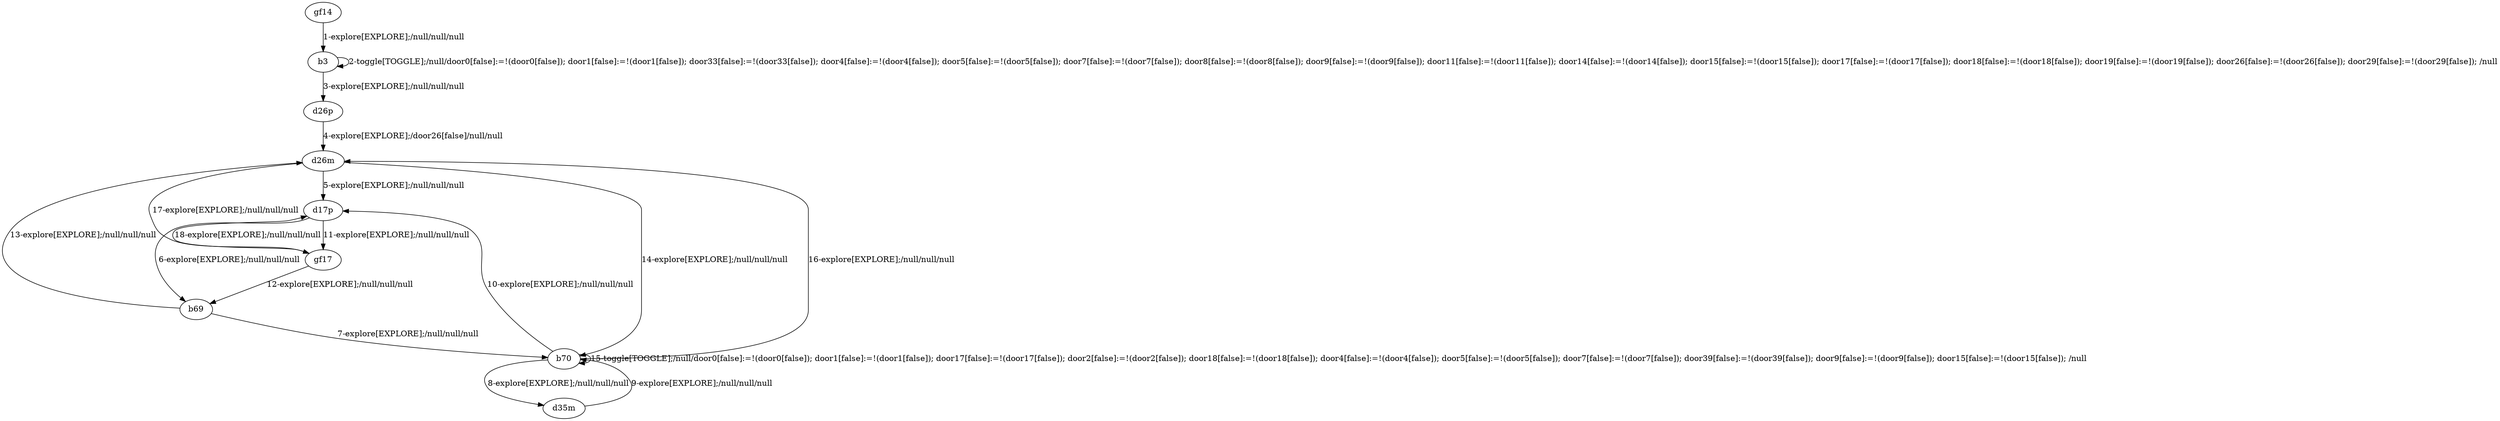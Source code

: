 # Total number of goals covered by this test: 1
# d35m --> b70

digraph g {
"gf14" -> "b3" [label = "1-explore[EXPLORE];/null/null/null"];
"b3" -> "b3" [label = "2-toggle[TOGGLE];/null/door0[false]:=!(door0[false]); door1[false]:=!(door1[false]); door33[false]:=!(door33[false]); door4[false]:=!(door4[false]); door5[false]:=!(door5[false]); door7[false]:=!(door7[false]); door8[false]:=!(door8[false]); door9[false]:=!(door9[false]); door11[false]:=!(door11[false]); door14[false]:=!(door14[false]); door15[false]:=!(door15[false]); door17[false]:=!(door17[false]); door18[false]:=!(door18[false]); door19[false]:=!(door19[false]); door26[false]:=!(door26[false]); door29[false]:=!(door29[false]); /null"];
"b3" -> "d26p" [label = "3-explore[EXPLORE];/null/null/null"];
"d26p" -> "d26m" [label = "4-explore[EXPLORE];/door26[false]/null/null"];
"d26m" -> "d17p" [label = "5-explore[EXPLORE];/null/null/null"];
"d17p" -> "b69" [label = "6-explore[EXPLORE];/null/null/null"];
"b69" -> "b70" [label = "7-explore[EXPLORE];/null/null/null"];
"b70" -> "d35m" [label = "8-explore[EXPLORE];/null/null/null"];
"d35m" -> "b70" [label = "9-explore[EXPLORE];/null/null/null"];
"b70" -> "d17p" [label = "10-explore[EXPLORE];/null/null/null"];
"d17p" -> "gf17" [label = "11-explore[EXPLORE];/null/null/null"];
"gf17" -> "b69" [label = "12-explore[EXPLORE];/null/null/null"];
"b69" -> "d26m" [label = "13-explore[EXPLORE];/null/null/null"];
"d26m" -> "b70" [label = "14-explore[EXPLORE];/null/null/null"];
"b70" -> "b70" [label = "15-toggle[TOGGLE];/null/door0[false]:=!(door0[false]); door1[false]:=!(door1[false]); door17[false]:=!(door17[false]); door2[false]:=!(door2[false]); door18[false]:=!(door18[false]); door4[false]:=!(door4[false]); door5[false]:=!(door5[false]); door7[false]:=!(door7[false]); door39[false]:=!(door39[false]); door9[false]:=!(door9[false]); door15[false]:=!(door15[false]); /null"];
"b70" -> "d26m" [label = "16-explore[EXPLORE];/null/null/null"];
"d26m" -> "gf17" [label = "17-explore[EXPLORE];/null/null/null"];
"gf17" -> "d17p" [label = "18-explore[EXPLORE];/null/null/null"];
}